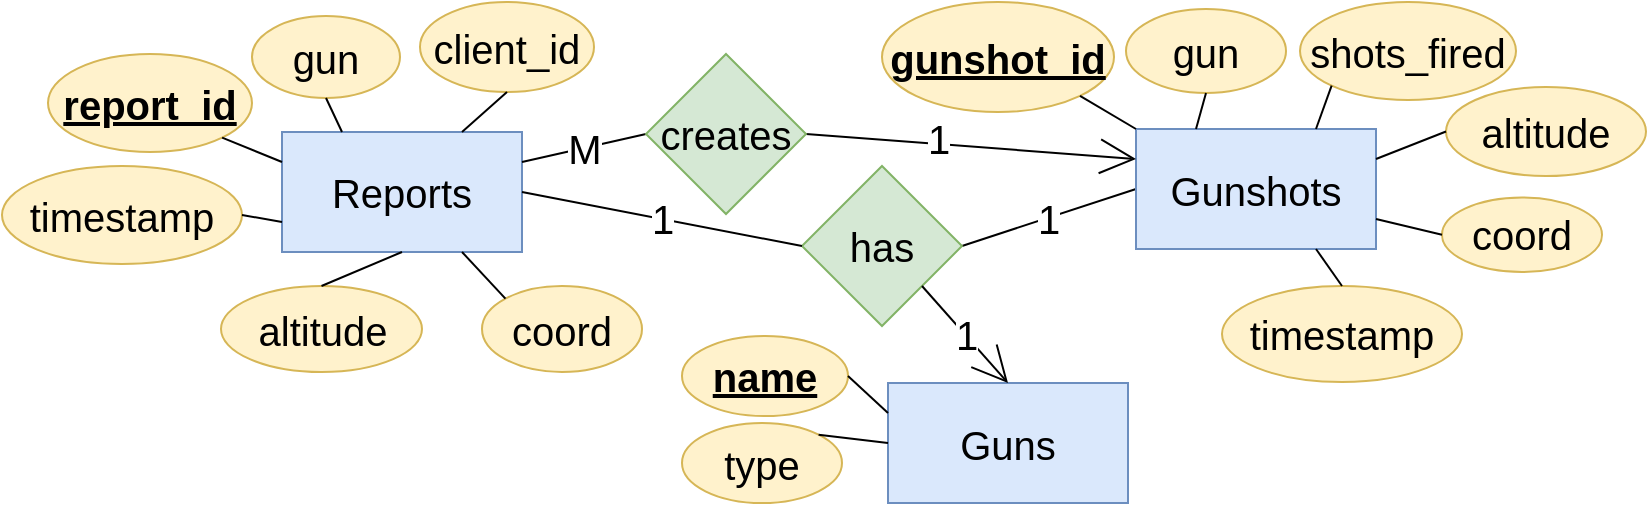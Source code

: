 <mxfile version="21.2.3" type="device">
  <diagram name="Page-1" id="_KUc1AmlAjZ-KoBrIZQz">
    <mxGraphModel dx="989" dy="523" grid="1" gridSize="10" guides="1" tooltips="1" connect="1" arrows="1" fold="1" page="1" pageScale="1" pageWidth="827" pageHeight="1169" background="none" math="0" shadow="0">
      <root>
        <mxCell id="0" />
        <mxCell id="1" parent="0" />
        <mxCell id="zJrcc6M9fkiI_NqjpU4Z-103" value="&lt;div style=&quot;font-size: 13px;&quot;&gt;&lt;font style=&quot;font-size: 20px;&quot;&gt;Guns&lt;/font&gt;&lt;/div&gt;" style="rounded=0;whiteSpace=wrap;html=1;shadow=0;sketch=0;fillColor=#dae8fc;strokeColor=#6c8ebf;" parent="1" vertex="1">
          <mxGeometry x="443" y="195.5" width="120" height="60" as="geometry" />
        </mxCell>
        <mxCell id="zJrcc6M9fkiI_NqjpU4Z-104" value="&lt;font style=&quot;font-size: 20px;&quot;&gt;Reports&lt;/font&gt;" style="rounded=0;whiteSpace=wrap;html=1;shadow=0;sketch=0;fillColor=#dae8fc;strokeColor=#6c8ebf;" parent="1" vertex="1">
          <mxGeometry x="140" y="70" width="120" height="60" as="geometry" />
        </mxCell>
        <mxCell id="zJrcc6M9fkiI_NqjpU4Z-108" value="&lt;u&gt;&lt;b&gt;name&lt;/b&gt;&lt;/u&gt;" style="ellipse;whiteSpace=wrap;html=1;rounded=0;shadow=0;sketch=0;fontSize=20;fillColor=#fff2cc;strokeColor=#d6b656;" parent="1" vertex="1">
          <mxGeometry x="340" y="172" width="83" height="40" as="geometry" />
        </mxCell>
        <mxCell id="zJrcc6M9fkiI_NqjpU4Z-109" value="&lt;div&gt;type&lt;/div&gt;" style="ellipse;whiteSpace=wrap;html=1;rounded=0;shadow=0;sketch=0;fontSize=20;fillColor=#fff2cc;strokeColor=#d6b656;" parent="1" vertex="1">
          <mxGeometry x="340" y="215.5" width="80" height="40" as="geometry" />
        </mxCell>
        <mxCell id="zJrcc6M9fkiI_NqjpU4Z-111" value="altitude" style="ellipse;whiteSpace=wrap;html=1;rounded=0;shadow=0;sketch=0;fontSize=20;fillColor=#fff2cc;strokeColor=#d6b656;" parent="1" vertex="1">
          <mxGeometry x="109.5" y="147" width="100.5" height="43" as="geometry" />
        </mxCell>
        <mxCell id="zJrcc6M9fkiI_NqjpU4Z-112" value="timestamp" style="ellipse;whiteSpace=wrap;html=1;rounded=0;shadow=0;sketch=0;fontSize=20;fillColor=#fff2cc;strokeColor=#d6b656;" parent="1" vertex="1">
          <mxGeometry y="87" width="120" height="49" as="geometry" />
        </mxCell>
        <mxCell id="zJrcc6M9fkiI_NqjpU4Z-113" value="gun" style="ellipse;whiteSpace=wrap;html=1;rounded=0;shadow=0;sketch=0;fontSize=20;fillColor=#fff2cc;strokeColor=#d6b656;" parent="1" vertex="1">
          <mxGeometry x="125" y="12" width="74" height="41" as="geometry" />
        </mxCell>
        <mxCell id="zJrcc6M9fkiI_NqjpU4Z-114" value="&lt;b&gt;&lt;u&gt;report_id&lt;/u&gt;&lt;/b&gt;" style="ellipse;whiteSpace=wrap;html=1;rounded=0;shadow=0;sketch=0;fontSize=20;fillColor=#fff2cc;strokeColor=#d6b656;" parent="1" vertex="1">
          <mxGeometry x="23" y="31" width="102" height="49" as="geometry" />
        </mxCell>
        <mxCell id="zJrcc6M9fkiI_NqjpU4Z-115" value="coord" style="ellipse;whiteSpace=wrap;html=1;rounded=0;shadow=0;sketch=0;fontSize=20;fillColor=#fff2cc;strokeColor=#d6b656;" parent="1" vertex="1">
          <mxGeometry x="240" y="147" width="80" height="43" as="geometry" />
        </mxCell>
        <mxCell id="zJrcc6M9fkiI_NqjpU4Z-116" value="client_id" style="ellipse;whiteSpace=wrap;html=1;rounded=0;shadow=0;sketch=0;fontSize=20;fillColor=#fff2cc;strokeColor=#d6b656;" parent="1" vertex="1">
          <mxGeometry x="209" y="5" width="87" height="45" as="geometry" />
        </mxCell>
        <mxCell id="zJrcc6M9fkiI_NqjpU4Z-136" value="" style="endArrow=none;html=1;rounded=0;fontSize=20;entryX=0;entryY=0.25;entryDx=0;entryDy=0;exitX=1;exitY=0.5;exitDx=0;exitDy=0;" parent="1" source="zJrcc6M9fkiI_NqjpU4Z-108" target="zJrcc6M9fkiI_NqjpU4Z-103" edge="1">
          <mxGeometry width="50" height="50" relative="1" as="geometry">
            <mxPoint x="949" y="317.75" as="sourcePoint" />
            <mxPoint x="999" y="267.75" as="targetPoint" />
          </mxGeometry>
        </mxCell>
        <mxCell id="zJrcc6M9fkiI_NqjpU4Z-137" value="" style="endArrow=none;html=1;rounded=0;fontSize=20;entryX=0;entryY=0.5;entryDx=0;entryDy=0;exitX=1;exitY=0;exitDx=0;exitDy=0;" parent="1" source="zJrcc6M9fkiI_NqjpU4Z-109" target="zJrcc6M9fkiI_NqjpU4Z-103" edge="1">
          <mxGeometry width="50" height="50" relative="1" as="geometry">
            <mxPoint x="489" y="287.75" as="sourcePoint" />
            <mxPoint x="399" y="297.75" as="targetPoint" />
          </mxGeometry>
        </mxCell>
        <mxCell id="zJrcc6M9fkiI_NqjpU4Z-138" value="" style="endArrow=none;html=1;rounded=0;fontSize=20;entryX=0.75;entryY=1;entryDx=0;entryDy=0;exitX=0;exitY=0;exitDx=0;exitDy=0;" parent="1" source="zJrcc6M9fkiI_NqjpU4Z-115" target="zJrcc6M9fkiI_NqjpU4Z-104" edge="1">
          <mxGeometry width="50" height="50" relative="1" as="geometry">
            <mxPoint x="250" y="95" as="sourcePoint" />
            <mxPoint x="300" y="45" as="targetPoint" />
          </mxGeometry>
        </mxCell>
        <mxCell id="zJrcc6M9fkiI_NqjpU4Z-139" value="" style="endArrow=none;html=1;rounded=0;fontSize=20;entryX=0.5;entryY=1;entryDx=0;entryDy=0;exitX=0.5;exitY=0;exitDx=0;exitDy=0;" parent="1" source="zJrcc6M9fkiI_NqjpU4Z-111" target="zJrcc6M9fkiI_NqjpU4Z-104" edge="1">
          <mxGeometry width="50" height="50" relative="1" as="geometry">
            <mxPoint x="280" y="130" as="sourcePoint" />
            <mxPoint x="330" y="80" as="targetPoint" />
          </mxGeometry>
        </mxCell>
        <mxCell id="zJrcc6M9fkiI_NqjpU4Z-141" value="" style="endArrow=none;html=1;rounded=0;fontSize=20;entryX=0;entryY=0.75;entryDx=0;entryDy=0;exitX=1;exitY=0.5;exitDx=0;exitDy=0;" parent="1" source="zJrcc6M9fkiI_NqjpU4Z-112" target="zJrcc6M9fkiI_NqjpU4Z-104" edge="1">
          <mxGeometry width="50" height="50" relative="1" as="geometry">
            <mxPoint x="210" y="120" as="sourcePoint" />
            <mxPoint x="260" y="70" as="targetPoint" />
          </mxGeometry>
        </mxCell>
        <mxCell id="zJrcc6M9fkiI_NqjpU4Z-142" value="" style="endArrow=none;html=1;rounded=0;fontSize=20;entryX=0;entryY=0.25;entryDx=0;entryDy=0;exitX=1;exitY=1;exitDx=0;exitDy=0;" parent="1" source="zJrcc6M9fkiI_NqjpU4Z-114" target="zJrcc6M9fkiI_NqjpU4Z-104" edge="1">
          <mxGeometry width="50" height="50" relative="1" as="geometry">
            <mxPoint x="210" y="120" as="sourcePoint" />
            <mxPoint x="260" y="70" as="targetPoint" />
          </mxGeometry>
        </mxCell>
        <mxCell id="zJrcc6M9fkiI_NqjpU4Z-143" value="" style="endArrow=none;html=1;rounded=0;fontSize=20;entryX=0.5;entryY=1;entryDx=0;entryDy=0;exitX=0.75;exitY=0;exitDx=0;exitDy=0;" parent="1" source="zJrcc6M9fkiI_NqjpU4Z-104" target="zJrcc6M9fkiI_NqjpU4Z-116" edge="1">
          <mxGeometry width="50" height="50" relative="1" as="geometry">
            <mxPoint x="250" y="310" as="sourcePoint" />
            <mxPoint x="250" y="130" as="targetPoint" />
          </mxGeometry>
        </mxCell>
        <mxCell id="zJrcc6M9fkiI_NqjpU4Z-144" value="" style="endArrow=none;html=1;rounded=0;fontSize=20;entryX=0.5;entryY=1;entryDx=0;entryDy=0;exitX=0.25;exitY=0;exitDx=0;exitDy=0;" parent="1" source="zJrcc6M9fkiI_NqjpU4Z-104" target="zJrcc6M9fkiI_NqjpU4Z-113" edge="1">
          <mxGeometry width="50" height="50" relative="1" as="geometry">
            <mxPoint x="200" y="180" as="sourcePoint" />
            <mxPoint x="250" y="130" as="targetPoint" />
          </mxGeometry>
        </mxCell>
        <mxCell id="qsM5Xeg3mWJmARpU3yar-3" value="1" style="rounded=0;orthogonalLoop=1;jettySize=auto;html=1;entryX=1;entryY=0.5;entryDx=0;entryDy=0;endArrow=none;endFill=0;exitX=0;exitY=0.5;exitDx=0;exitDy=0;fontSize=20;" parent="1" source="zJrcc6M9fkiI_NqjpU4Z-145" target="zJrcc6M9fkiI_NqjpU4Z-163" edge="1">
          <mxGeometry relative="1" as="geometry">
            <mxPoint x="470" y="65.5" as="targetPoint" />
          </mxGeometry>
        </mxCell>
        <mxCell id="zJrcc6M9fkiI_NqjpU4Z-145" value="&lt;font style=&quot;font-size: 20px;&quot;&gt;Gunshots&lt;/font&gt;" style="rounded=0;whiteSpace=wrap;html=1;shadow=0;sketch=0;fillColor=#dae8fc;strokeColor=#6c8ebf;" parent="1" vertex="1">
          <mxGeometry x="567" y="68.5" width="120" height="60" as="geometry" />
        </mxCell>
        <mxCell id="zJrcc6M9fkiI_NqjpU4Z-146" value="coord" style="ellipse;whiteSpace=wrap;html=1;rounded=0;shadow=0;sketch=0;fontSize=20;fillColor=#fff2cc;strokeColor=#d6b656;" parent="1" vertex="1">
          <mxGeometry x="720" y="102.75" width="80" height="37.25" as="geometry" />
        </mxCell>
        <mxCell id="zJrcc6M9fkiI_NqjpU4Z-148" value="timestamp" style="ellipse;whiteSpace=wrap;html=1;rounded=0;shadow=0;sketch=0;fontSize=20;fillColor=#fff2cc;strokeColor=#d6b656;" parent="1" vertex="1">
          <mxGeometry x="610" y="147" width="120" height="48" as="geometry" />
        </mxCell>
        <mxCell id="zJrcc6M9fkiI_NqjpU4Z-149" value="gun" style="ellipse;whiteSpace=wrap;html=1;rounded=0;shadow=0;sketch=0;fontSize=20;fillColor=#fff2cc;strokeColor=#d6b656;" parent="1" vertex="1">
          <mxGeometry x="562" y="8.5" width="80" height="42" as="geometry" />
        </mxCell>
        <mxCell id="zJrcc6M9fkiI_NqjpU4Z-150" value="&lt;b&gt;&lt;u&gt;gunshot_id&lt;/u&gt;&lt;/b&gt;" style="ellipse;whiteSpace=wrap;html=1;rounded=0;shadow=0;sketch=0;fontSize=20;fillColor=#fff2cc;strokeColor=#d6b656;" parent="1" vertex="1">
          <mxGeometry x="440" y="5" width="116" height="55" as="geometry" />
        </mxCell>
        <mxCell id="zJrcc6M9fkiI_NqjpU4Z-151" value="altitude" style="ellipse;whiteSpace=wrap;html=1;rounded=0;shadow=0;sketch=0;fontSize=20;fillColor=#fff2cc;strokeColor=#d6b656;" parent="1" vertex="1">
          <mxGeometry x="722" y="47.5" width="100" height="44.5" as="geometry" />
        </mxCell>
        <mxCell id="zJrcc6M9fkiI_NqjpU4Z-152" value="shots_fired" style="ellipse;whiteSpace=wrap;html=1;rounded=0;shadow=0;sketch=0;fontSize=20;fillColor=#fff2cc;strokeColor=#d6b656;" parent="1" vertex="1">
          <mxGeometry x="649" y="5" width="108" height="49" as="geometry" />
        </mxCell>
        <mxCell id="zJrcc6M9fkiI_NqjpU4Z-153" value="" style="endArrow=none;html=1;rounded=0;fontSize=20;entryX=1;entryY=0.25;entryDx=0;entryDy=0;exitX=0;exitY=0.5;exitDx=0;exitDy=0;" parent="1" source="zJrcc6M9fkiI_NqjpU4Z-151" target="zJrcc6M9fkiI_NqjpU4Z-145" edge="1">
          <mxGeometry width="50" height="50" relative="1" as="geometry">
            <mxPoint x="731" y="83" as="sourcePoint" />
            <mxPoint x="781" y="33" as="targetPoint" />
          </mxGeometry>
        </mxCell>
        <mxCell id="zJrcc6M9fkiI_NqjpU4Z-155" value="" style="endArrow=none;html=1;rounded=0;fontSize=20;entryX=1;entryY=0.75;entryDx=0;entryDy=0;exitX=0;exitY=0.5;exitDx=0;exitDy=0;" parent="1" source="zJrcc6M9fkiI_NqjpU4Z-146" target="zJrcc6M9fkiI_NqjpU4Z-145" edge="1">
          <mxGeometry width="50" height="50" relative="1" as="geometry">
            <mxPoint x="691" y="108" as="sourcePoint" />
            <mxPoint x="731" y="128" as="targetPoint" />
          </mxGeometry>
        </mxCell>
        <mxCell id="zJrcc6M9fkiI_NqjpU4Z-156" value="" style="endArrow=none;html=1;rounded=0;fontSize=20;entryX=0.75;entryY=1;entryDx=0;entryDy=0;exitX=0.5;exitY=0;exitDx=0;exitDy=0;" parent="1" source="zJrcc6M9fkiI_NqjpU4Z-148" target="zJrcc6M9fkiI_NqjpU4Z-145" edge="1">
          <mxGeometry width="50" height="50" relative="1" as="geometry">
            <mxPoint x="691" y="108" as="sourcePoint" />
            <mxPoint x="741" y="58" as="targetPoint" />
          </mxGeometry>
        </mxCell>
        <mxCell id="zJrcc6M9fkiI_NqjpU4Z-157" value="" style="endArrow=none;html=1;rounded=0;fontSize=20;entryX=0;entryY=0;entryDx=0;entryDy=0;exitX=1;exitY=1;exitDx=0;exitDy=0;" parent="1" source="zJrcc6M9fkiI_NqjpU4Z-150" target="zJrcc6M9fkiI_NqjpU4Z-145" edge="1">
          <mxGeometry width="50" height="50" relative="1" as="geometry">
            <mxPoint x="691" y="108" as="sourcePoint" />
            <mxPoint x="741" y="58" as="targetPoint" />
          </mxGeometry>
        </mxCell>
        <mxCell id="zJrcc6M9fkiI_NqjpU4Z-158" value="" style="endArrow=none;html=1;rounded=0;fontSize=20;entryX=0;entryY=1;entryDx=0;entryDy=0;exitX=0.75;exitY=0;exitDx=0;exitDy=0;" parent="1" source="zJrcc6M9fkiI_NqjpU4Z-145" target="zJrcc6M9fkiI_NqjpU4Z-152" edge="1">
          <mxGeometry width="50" height="50" relative="1" as="geometry">
            <mxPoint x="731" y="298" as="sourcePoint" />
            <mxPoint x="731" y="118" as="targetPoint" />
          </mxGeometry>
        </mxCell>
        <mxCell id="zJrcc6M9fkiI_NqjpU4Z-159" value="" style="endArrow=none;html=1;rounded=0;fontSize=20;entryX=0.5;entryY=1;entryDx=0;entryDy=0;exitX=0.25;exitY=0;exitDx=0;exitDy=0;" parent="1" source="zJrcc6M9fkiI_NqjpU4Z-145" target="zJrcc6M9fkiI_NqjpU4Z-149" edge="1">
          <mxGeometry width="50" height="50" relative="1" as="geometry">
            <mxPoint x="681" y="168" as="sourcePoint" />
            <mxPoint x="731" y="118" as="targetPoint" />
          </mxGeometry>
        </mxCell>
        <mxCell id="zJrcc6M9fkiI_NqjpU4Z-163" value="has" style="rhombus;whiteSpace=wrap;html=1;rounded=0;shadow=0;sketch=0;fontSize=20;fillColor=#d5e8d4;strokeColor=#82b366;" parent="1" vertex="1">
          <mxGeometry x="400" y="87" width="80" height="80" as="geometry" />
        </mxCell>
        <mxCell id="zJrcc6M9fkiI_NqjpU4Z-166" value="1" style="endArrow=none;html=1;rounded=0;fontSize=20;entryX=1;entryY=0.5;entryDx=0;entryDy=0;exitX=0;exitY=0.5;exitDx=0;exitDy=0;" parent="1" source="zJrcc6M9fkiI_NqjpU4Z-163" target="zJrcc6M9fkiI_NqjpU4Z-104" edge="1">
          <mxGeometry width="50" height="50" relative="1" as="geometry">
            <mxPoint x="-139" y="146" as="sourcePoint" />
            <mxPoint x="-89" y="96" as="targetPoint" />
          </mxGeometry>
        </mxCell>
        <mxCell id="zJrcc6M9fkiI_NqjpU4Z-167" value="1" style="endArrow=open;html=1;rounded=0;fontSize=20;entryX=0.5;entryY=0;entryDx=0;entryDy=0;exitX=1;exitY=1;exitDx=0;exitDy=0;endFill=0;endSize=16;" parent="1" source="zJrcc6M9fkiI_NqjpU4Z-163" target="zJrcc6M9fkiI_NqjpU4Z-103" edge="1">
          <mxGeometry width="50" height="50" relative="1" as="geometry">
            <mxPoint x="466" y="147" as="sourcePoint" />
            <mxPoint x="219" y="436.75" as="targetPoint" />
          </mxGeometry>
        </mxCell>
        <mxCell id="qsM5Xeg3mWJmARpU3yar-9" value="&lt;font style=&quot;font-size: 20px;&quot;&gt;M&lt;/font&gt;" style="rounded=0;orthogonalLoop=1;jettySize=auto;html=1;entryX=1;entryY=0.25;entryDx=0;entryDy=0;endArrow=none;endFill=0;endSize=16;exitX=0;exitY=0.5;exitDx=0;exitDy=0;" parent="1" source="qsM5Xeg3mWJmARpU3yar-6" target="zJrcc6M9fkiI_NqjpU4Z-104" edge="1">
          <mxGeometry relative="1" as="geometry" />
        </mxCell>
        <mxCell id="qsM5Xeg3mWJmARpU3yar-10" style="rounded=0;orthogonalLoop=1;jettySize=auto;html=1;entryX=0;entryY=0.25;entryDx=0;entryDy=0;endArrow=open;endFill=0;endSize=16;exitX=1;exitY=0.5;exitDx=0;exitDy=0;" parent="1" source="qsM5Xeg3mWJmARpU3yar-6" target="zJrcc6M9fkiI_NqjpU4Z-145" edge="1">
          <mxGeometry relative="1" as="geometry" />
        </mxCell>
        <mxCell id="qsM5Xeg3mWJmARpU3yar-11" value="&lt;font style=&quot;font-size: 20px;&quot;&gt;1&lt;/font&gt;" style="edgeLabel;html=1;align=center;verticalAlign=middle;resizable=0;points=[];" parent="qsM5Xeg3mWJmARpU3yar-10" vertex="1" connectable="0">
          <mxGeometry x="-0.203" y="3" relative="1" as="geometry">
            <mxPoint as="offset" />
          </mxGeometry>
        </mxCell>
        <mxCell id="qsM5Xeg3mWJmARpU3yar-6" value="creates" style="rhombus;whiteSpace=wrap;html=1;rounded=0;shadow=0;sketch=0;fontSize=20;fillColor=#d5e8d4;strokeColor=#82b366;" parent="1" vertex="1">
          <mxGeometry x="322" y="31" width="80" height="80" as="geometry" />
        </mxCell>
      </root>
    </mxGraphModel>
  </diagram>
</mxfile>
